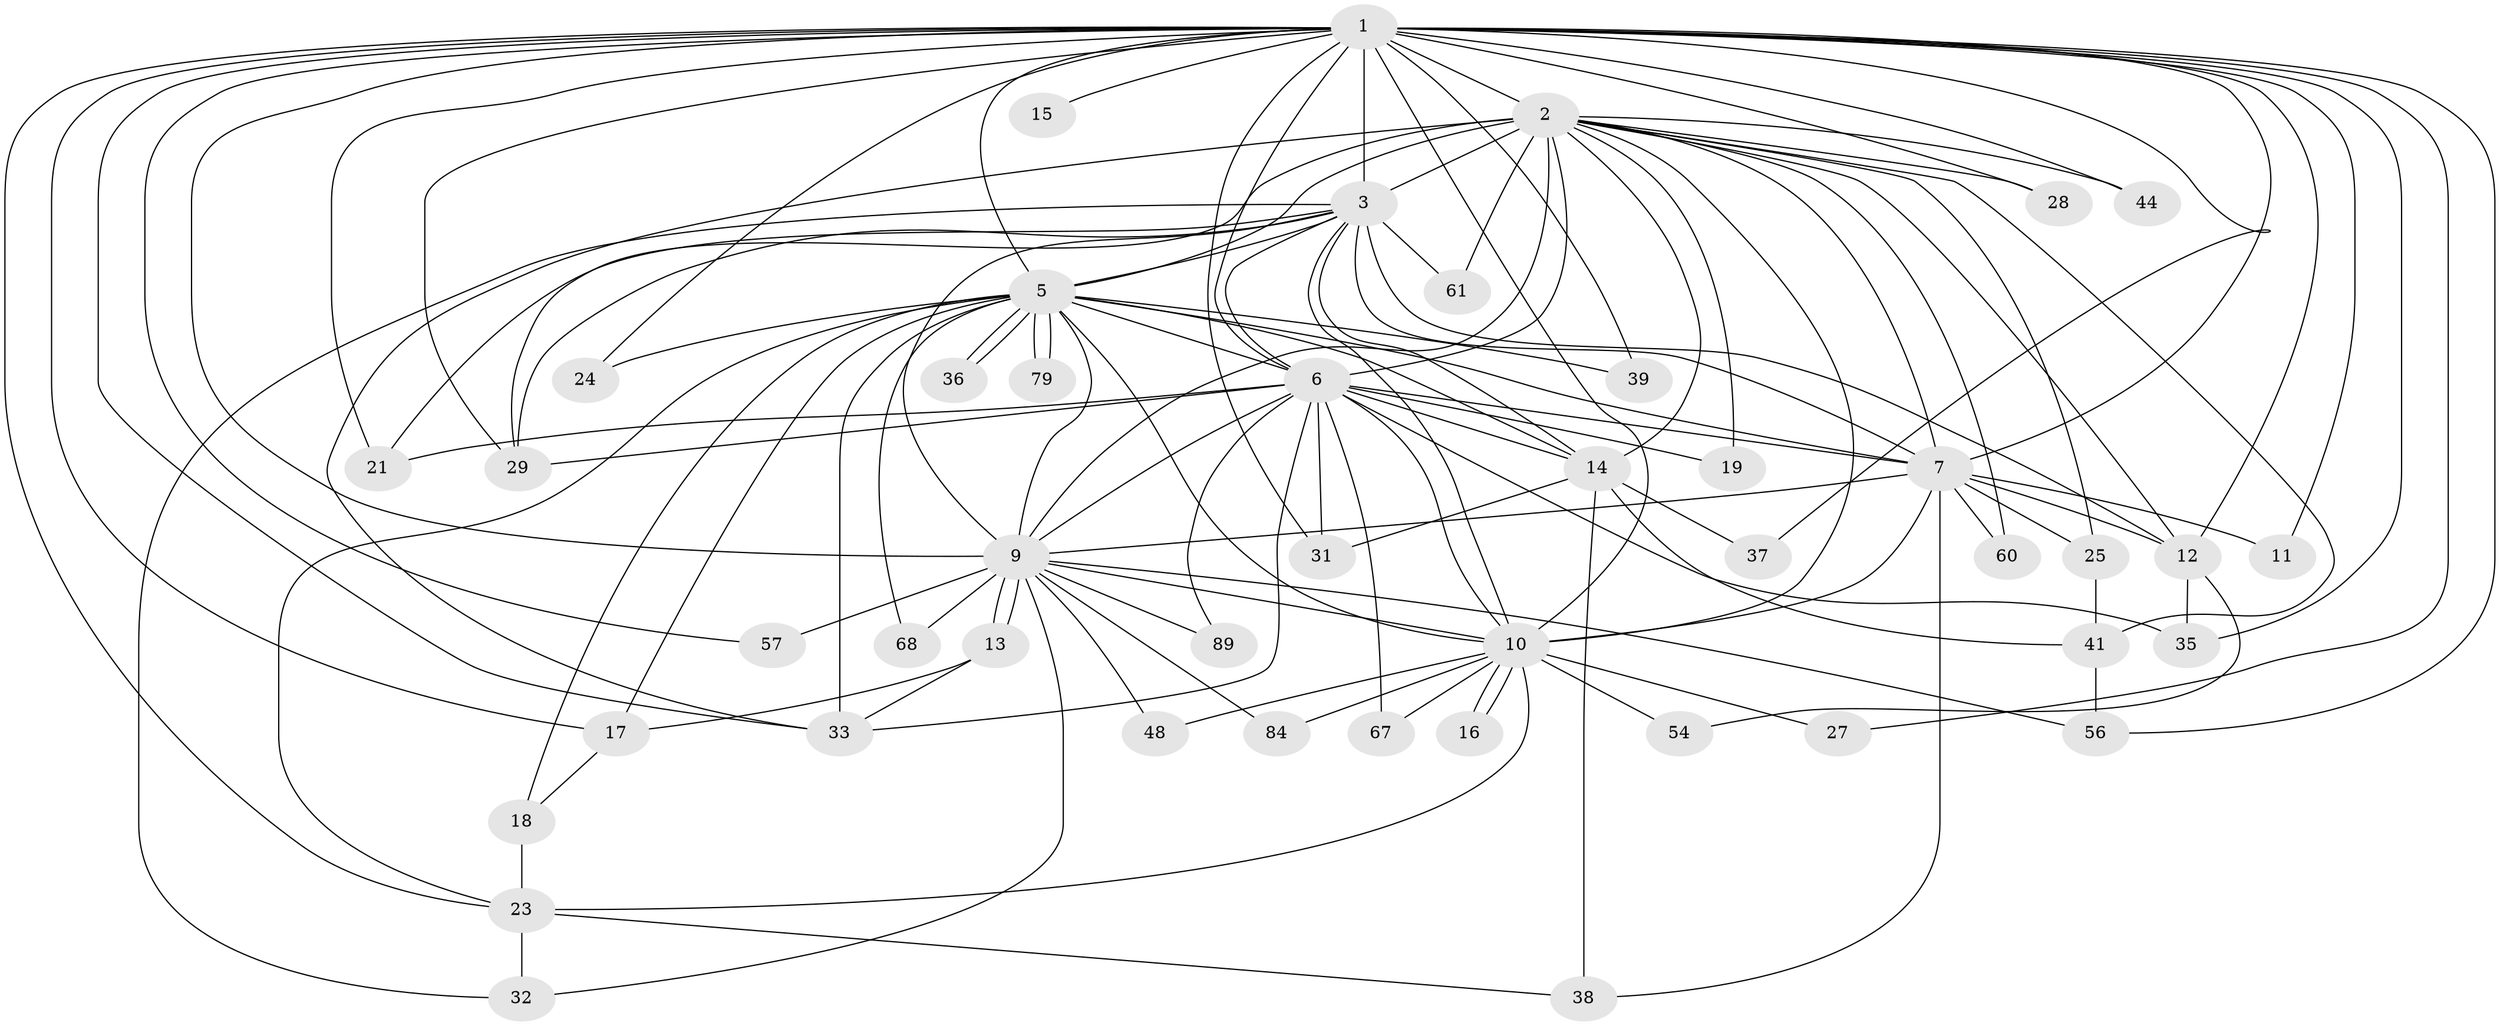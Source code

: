 // original degree distribution, {27: 0.01098901098901099, 17: 0.02197802197802198, 16: 0.01098901098901099, 22: 0.01098901098901099, 26: 0.01098901098901099, 21: 0.01098901098901099, 14: 0.01098901098901099, 19: 0.01098901098901099, 20: 0.01098901098901099, 2: 0.6043956043956044, 6: 0.03296703296703297, 5: 0.03296703296703297, 8: 0.01098901098901099, 4: 0.03296703296703297, 3: 0.16483516483516483, 7: 0.01098901098901099}
// Generated by graph-tools (version 1.1) at 2025/13/03/09/25 04:13:53]
// undirected, 45 vertices, 120 edges
graph export_dot {
graph [start="1"]
  node [color=gray90,style=filled];
  1 [super="+4+47"];
  2 [super="+8+34+20+66+46+51"];
  3;
  5 [super="+30"];
  6;
  7;
  9 [super="+22+80+83+70+69"];
  10 [super="+63"];
  11;
  12 [super="+58"];
  13 [super="+45+73+52"];
  14 [super="+78"];
  15;
  16;
  17;
  18;
  19 [super="+55"];
  21;
  23 [super="+26"];
  24 [super="+82"];
  25;
  27;
  28;
  29 [super="+74+75+42"];
  31 [super="+40"];
  32;
  33 [super="+71+88+43"];
  35 [super="+65+53"];
  36;
  37;
  38 [super="+49"];
  39;
  41 [super="+50"];
  44;
  48;
  54;
  56 [super="+62"];
  57;
  60;
  61;
  67;
  68;
  79;
  84;
  89;
  1 -- 2 [weight=6];
  1 -- 3 [weight=2];
  1 -- 5 [weight=2];
  1 -- 6 [weight=3];
  1 -- 7 [weight=2];
  1 -- 9 [weight=6];
  1 -- 10 [weight=3];
  1 -- 15 [weight=2];
  1 -- 17;
  1 -- 23;
  1 -- 27;
  1 -- 28;
  1 -- 31 [weight=2];
  1 -- 33;
  1 -- 35 [weight=2];
  1 -- 39;
  1 -- 44;
  1 -- 29;
  1 -- 11;
  1 -- 21;
  1 -- 24;
  1 -- 37;
  1 -- 56;
  1 -- 57;
  1 -- 12;
  2 -- 3 [weight=3];
  2 -- 5 [weight=4];
  2 -- 6 [weight=2];
  2 -- 7 [weight=2];
  2 -- 9 [weight=3];
  2 -- 10 [weight=3];
  2 -- 25;
  2 -- 28;
  2 -- 14;
  2 -- 19;
  2 -- 29;
  2 -- 60;
  2 -- 61;
  2 -- 33;
  2 -- 41;
  2 -- 12;
  2 -- 44;
  3 -- 5;
  3 -- 6;
  3 -- 7;
  3 -- 9;
  3 -- 10;
  3 -- 12;
  3 -- 21;
  3 -- 32;
  3 -- 61;
  3 -- 14;
  3 -- 29;
  5 -- 6 [weight=2];
  5 -- 7;
  5 -- 9 [weight=2];
  5 -- 10;
  5 -- 14;
  5 -- 17;
  5 -- 18;
  5 -- 23;
  5 -- 24 [weight=2];
  5 -- 36;
  5 -- 36;
  5 -- 39;
  5 -- 68;
  5 -- 79;
  5 -- 79;
  5 -- 33 [weight=2];
  6 -- 7;
  6 -- 9;
  6 -- 10;
  6 -- 14;
  6 -- 21;
  6 -- 29 [weight=2];
  6 -- 33;
  6 -- 67;
  6 -- 89;
  6 -- 35;
  6 -- 19;
  6 -- 31;
  7 -- 9;
  7 -- 10;
  7 -- 11;
  7 -- 12;
  7 -- 25;
  7 -- 60;
  7 -- 38;
  9 -- 10 [weight=2];
  9 -- 13 [weight=2];
  9 -- 13;
  9 -- 56;
  9 -- 57;
  9 -- 48;
  9 -- 89;
  9 -- 68;
  9 -- 84;
  9 -- 32;
  10 -- 16;
  10 -- 16;
  10 -- 27;
  10 -- 48;
  10 -- 54;
  10 -- 67;
  10 -- 84;
  10 -- 23;
  12 -- 35;
  12 -- 54;
  13 -- 33;
  13 -- 17;
  14 -- 31;
  14 -- 37;
  14 -- 38;
  14 -- 41;
  17 -- 18;
  18 -- 23;
  23 -- 32;
  23 -- 38;
  25 -- 41;
  41 -- 56;
}
